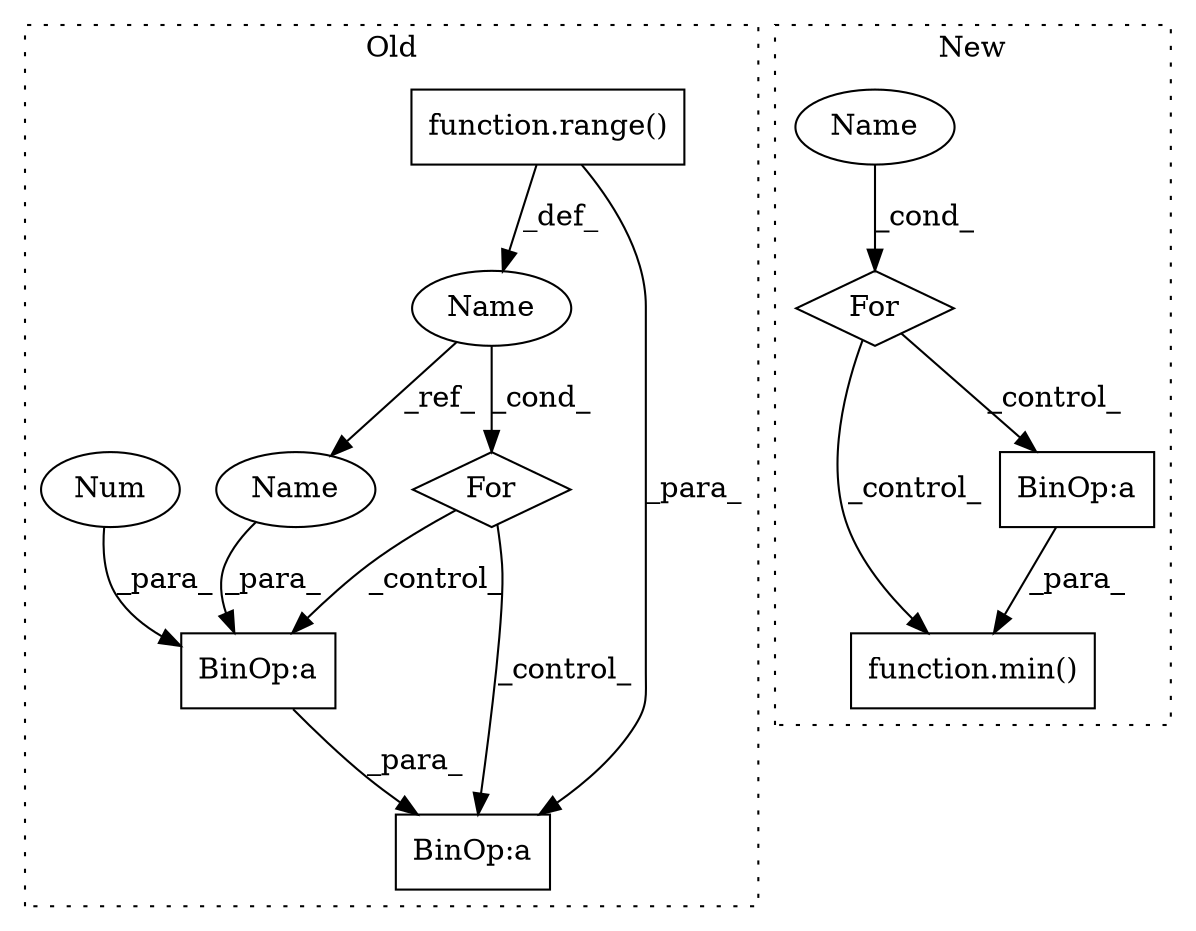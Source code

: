 digraph G {
subgraph cluster0 {
1 [label="For" a="107" s="4754,4810" l="4,5" shape="diamond"];
3 [label="function.range()" a="75" s="4763,4809" l="6,1" shape="box"];
4 [label="BinOp:a" a="82" s="4879" l="3" shape="box"];
5 [label="Num" a="76" s="4882" l="1" shape="ellipse"];
6 [label="Name" a="87" s="4758" l="1" shape="ellipse"];
9 [label="BinOp:a" a="82" s="4868" l="3" shape="box"];
11 [label="Name" a="87" s="4878" l="1" shape="ellipse"];
label = "Old";
style="dotted";
}
subgraph cluster1 {
2 [label="function.min()" a="75" s="3253,3279" l="4,1" shape="box"];
7 [label="BinOp:a" a="82" s="3263" l="1" shape="box"];
8 [label="Name" a="87" s="3216" l="1" shape="ellipse"];
10 [label="For" a="107" s="3212,3238" l="4,5" shape="diamond"];
label = "New";
style="dotted";
}
1 -> 9 [label="_control_"];
1 -> 4 [label="_control_"];
3 -> 9 [label="_para_"];
3 -> 6 [label="_def_"];
4 -> 9 [label="_para_"];
5 -> 4 [label="_para_"];
6 -> 1 [label="_cond_"];
6 -> 11 [label="_ref_"];
7 -> 2 [label="_para_"];
8 -> 10 [label="_cond_"];
10 -> 2 [label="_control_"];
10 -> 7 [label="_control_"];
11 -> 4 [label="_para_"];
}